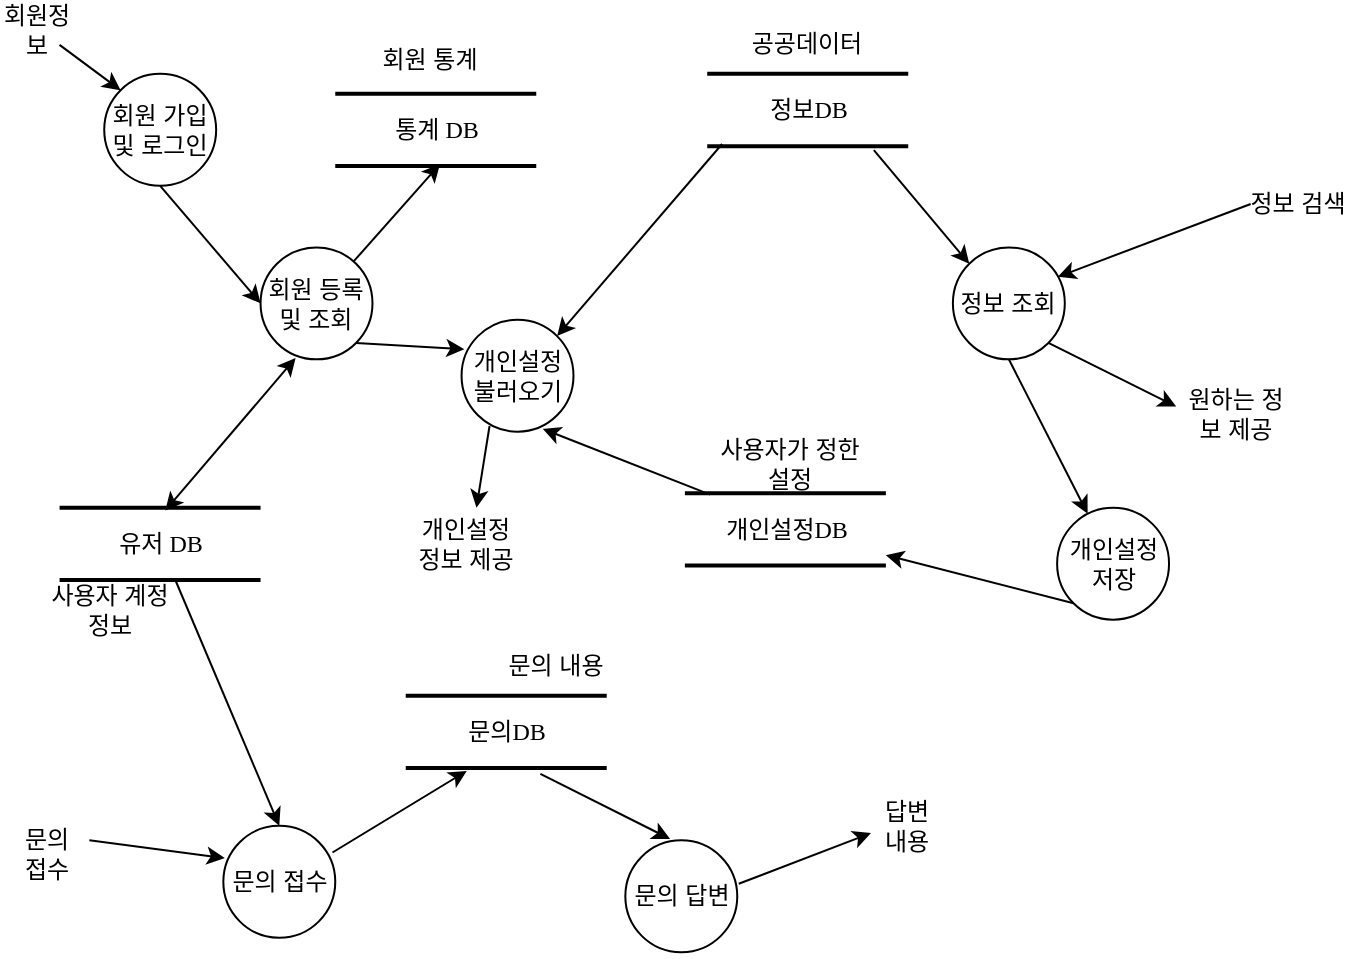 <mxfile version="15.5.2" type="device"><diagram name="Page-1" id="b520641d-4fe3-3701-9064-5fc419738815"><mxGraphModel dx="1326" dy="621" grid="1" gridSize="10" guides="1" tooltips="1" connect="1" arrows="1" fold="1" page="1" pageScale="1" pageWidth="1100" pageHeight="850" background="none" math="0" shadow="0"><root><mxCell id="0"/><mxCell id="1" parent="0"/><mxCell id="p5Oz71jo1Ou7mqjQ8eWV-2" value="" style="group;movable=0;resizable=0;rotatable=0;deletable=0;editable=0;connectable=0;" parent="1" vertex="1" connectable="0"><mxGeometry x="40" y="60" width="680" height="470" as="geometry"/></mxCell><mxCell id="DZ0jXEz0wKrmSG6A_Q6C-1" value="유저 DB" style="html=1;rounded=0;shadow=0;comic=0;labelBackgroundColor=none;strokeWidth=2;fontFamily=Verdana;fontSize=12;align=center;shape=mxgraph.ios7ui.horLines;" parent="p5Oz71jo1Ou7mqjQ8eWV-2" vertex="1"><mxGeometry x="29.778" y="245.846" width="100.5" height="36.154" as="geometry"/></mxCell><mxCell id="DZ0jXEz0wKrmSG6A_Q6C-2" value="회원 가입 및 로그인" style="ellipse;whiteSpace=wrap;html=1;aspect=fixed;" parent="p5Oz71jo1Ou7mqjQ8eWV-2" vertex="1"><mxGeometry x="52.111" y="28.923" width="55.966" height="55.966" as="geometry"/></mxCell><mxCell id="DZ0jXEz0wKrmSG6A_Q6C-3" value="개인설정 불러오기" style="ellipse;whiteSpace=wrap;html=1;aspect=fixed;" parent="p5Oz71jo1Ou7mqjQ8eWV-2" vertex="1"><mxGeometry x="230.778" y="151.846" width="55.966" height="55.966" as="geometry"/></mxCell><mxCell id="DZ0jXEz0wKrmSG6A_Q6C-4" value="정보 조회" style="ellipse;whiteSpace=wrap;html=1;aspect=fixed;" parent="p5Oz71jo1Ou7mqjQ8eWV-2" vertex="1"><mxGeometry x="476.444" y="115.692" width="55.966" height="55.966" as="geometry"/></mxCell><mxCell id="DZ0jXEz0wKrmSG6A_Q6C-5" value="개인설정 저장" style="ellipse;whiteSpace=wrap;html=1;aspect=fixed;" parent="p5Oz71jo1Ou7mqjQ8eWV-2" vertex="1"><mxGeometry x="528.556" y="245.846" width="55.966" height="55.966" as="geometry"/></mxCell><mxCell id="DZ0jXEz0wKrmSG6A_Q6C-6" value="문의 접수" style="ellipse;whiteSpace=wrap;html=1;aspect=fixed;" parent="p5Oz71jo1Ou7mqjQ8eWV-2" vertex="1"><mxGeometry x="111.667" y="404.923" width="55.966" height="55.966" as="geometry"/></mxCell><mxCell id="DZ0jXEz0wKrmSG6A_Q6C-8" value="문의 답변" style="ellipse;whiteSpace=wrap;html=1;aspect=fixed;" parent="p5Oz71jo1Ou7mqjQ8eWV-2" vertex="1"><mxGeometry x="312.667" y="412.154" width="55.966" height="55.966" as="geometry"/></mxCell><mxCell id="DZ0jXEz0wKrmSG6A_Q6C-9" value="정보DB" style="html=1;rounded=0;shadow=0;comic=0;labelBackgroundColor=none;strokeWidth=2;fontFamily=Verdana;fontSize=12;align=center;shape=mxgraph.ios7ui.horLines;" parent="p5Oz71jo1Ou7mqjQ8eWV-2" vertex="1"><mxGeometry x="353.611" y="28.923" width="100.5" height="36.154" as="geometry"/></mxCell><mxCell id="DZ0jXEz0wKrmSG6A_Q6C-10" value="문의DB" style="html=1;rounded=0;shadow=0;comic=0;labelBackgroundColor=none;strokeWidth=2;fontFamily=Verdana;fontSize=12;align=center;shape=mxgraph.ios7ui.horLines;" parent="p5Oz71jo1Ou7mqjQ8eWV-2" vertex="1"><mxGeometry x="202.861" y="339.846" width="100.5" height="36.154" as="geometry"/></mxCell><mxCell id="DZ0jXEz0wKrmSG6A_Q6C-11" value="개인설정DB" style="html=1;rounded=0;shadow=0;comic=0;labelBackgroundColor=none;strokeWidth=2;fontFamily=Verdana;fontSize=12;align=center;shape=mxgraph.ios7ui.horLines;" parent="p5Oz71jo1Ou7mqjQ8eWV-2" vertex="1"><mxGeometry x="342.444" y="238.615" width="100.5" height="36.154" as="geometry"/></mxCell><mxCell id="DZ0jXEz0wKrmSG6A_Q6C-12" value="" style="endArrow=classic;html=1;entryX=0;entryY=0;entryDx=0;entryDy=0;" parent="p5Oz71jo1Ou7mqjQ8eWV-2" target="DZ0jXEz0wKrmSG6A_Q6C-2" edge="1"><mxGeometry width="50" height="50" relative="1" as="geometry"><mxPoint x="29.778" y="14.462" as="sourcePoint"/><mxPoint x="402" y="65.077" as="targetPoint"/></mxGeometry></mxCell><mxCell id="DZ0jXEz0wKrmSG6A_Q6C-13" value="회원정보" style="text;html=1;strokeColor=none;fillColor=none;align=center;verticalAlign=middle;whiteSpace=wrap;rounded=0;" parent="p5Oz71jo1Ou7mqjQ8eWV-2" vertex="1"><mxGeometry width="37.222" height="14.462" as="geometry"/></mxCell><mxCell id="DZ0jXEz0wKrmSG6A_Q6C-14" value="회원 등록 및 조회" style="ellipse;whiteSpace=wrap;html=1;aspect=fixed;" parent="p5Oz71jo1Ou7mqjQ8eWV-2" vertex="1"><mxGeometry x="130.279" y="115.697" width="55.966" height="55.966" as="geometry"/></mxCell><mxCell id="DZ0jXEz0wKrmSG6A_Q6C-15" value="" style="endArrow=classic;html=1;exitX=0.5;exitY=1;exitDx=0;exitDy=0;entryX=0;entryY=0.5;entryDx=0;entryDy=0;" parent="p5Oz71jo1Ou7mqjQ8eWV-2" source="DZ0jXEz0wKrmSG6A_Q6C-2" target="DZ0jXEz0wKrmSG6A_Q6C-14" edge="1"><mxGeometry width="50" height="50" relative="1" as="geometry"><mxPoint x="364.778" y="101.231" as="sourcePoint"/><mxPoint x="156.333" y="57.846" as="targetPoint"/></mxGeometry></mxCell><mxCell id="DZ0jXEz0wKrmSG6A_Q6C-16" value="" style="endArrow=classic;startArrow=classic;html=1;entryX=0.526;entryY=0.04;entryDx=0;entryDy=0;entryPerimeter=0;exitX=0.313;exitY=0.988;exitDx=0;exitDy=0;exitPerimeter=0;" parent="p5Oz71jo1Ou7mqjQ8eWV-2" source="DZ0jXEz0wKrmSG6A_Q6C-14" target="DZ0jXEz0wKrmSG6A_Q6C-1" edge="1"><mxGeometry width="50" height="50" relative="1" as="geometry"><mxPoint x="364.778" y="173.538" as="sourcePoint"/><mxPoint x="402" y="137.385" as="targetPoint"/></mxGeometry></mxCell><mxCell id="DZ0jXEz0wKrmSG6A_Q6C-18" value="사용자 계정 정보" style="text;html=1;strokeColor=none;fillColor=none;align=center;verticalAlign=middle;whiteSpace=wrap;rounded=0;" parent="p5Oz71jo1Ou7mqjQ8eWV-2" vertex="1"><mxGeometry x="20.005" y="290.001" width="69.792" height="14.462" as="geometry"/></mxCell><mxCell id="DZ0jXEz0wKrmSG6A_Q6C-19" value="" style="endArrow=classic;html=1;exitX=1;exitY=1;exitDx=0;exitDy=0;entryX=0.025;entryY=0.263;entryDx=0;entryDy=0;entryPerimeter=0;" parent="p5Oz71jo1Ou7mqjQ8eWV-2" source="DZ0jXEz0wKrmSG6A_Q6C-14" target="DZ0jXEz0wKrmSG6A_Q6C-3" edge="1"><mxGeometry width="50" height="50" relative="1" as="geometry"><mxPoint x="364.778" y="159.077" as="sourcePoint"/><mxPoint x="402" y="122.923" as="targetPoint"/></mxGeometry></mxCell><mxCell id="DZ0jXEz0wKrmSG6A_Q6C-20" value="" style="endArrow=classic;html=1;entryX=0.725;entryY=0.975;entryDx=0;entryDy=0;entryPerimeter=0;exitX=0.126;exitY=0.02;exitDx=0;exitDy=0;exitPerimeter=0;" parent="p5Oz71jo1Ou7mqjQ8eWV-2" source="DZ0jXEz0wKrmSG6A_Q6C-11" target="DZ0jXEz0wKrmSG6A_Q6C-3" edge="1"><mxGeometry width="50" height="50" relative="1" as="geometry"><mxPoint x="364.778" y="231.385" as="sourcePoint"/><mxPoint x="402" y="195.231" as="targetPoint"/></mxGeometry></mxCell><mxCell id="DZ0jXEz0wKrmSG6A_Q6C-21" value="사용자가 정한 설정" style="text;html=1;strokeColor=none;fillColor=none;align=center;verticalAlign=middle;whiteSpace=wrap;rounded=0;" parent="p5Oz71jo1Ou7mqjQ8eWV-2" vertex="1"><mxGeometry x="353.611" y="216.923" width="81.889" height="14.462" as="geometry"/></mxCell><mxCell id="DZ0jXEz0wKrmSG6A_Q6C-22" value="" style="endArrow=classic;html=1;exitX=0;exitY=1;exitDx=0;exitDy=0;" parent="p5Oz71jo1Ou7mqjQ8eWV-2" source="DZ0jXEz0wKrmSG6A_Q6C-5" target="DZ0jXEz0wKrmSG6A_Q6C-11" edge="1"><mxGeometry width="50" height="50" relative="1" as="geometry"><mxPoint x="364.778" y="209.692" as="sourcePoint"/><mxPoint x="402" y="173.538" as="targetPoint"/></mxGeometry></mxCell><mxCell id="DZ0jXEz0wKrmSG6A_Q6C-25" value="공공데이터" style="text;html=1;strokeColor=none;fillColor=none;align=center;verticalAlign=middle;whiteSpace=wrap;rounded=0;" parent="p5Oz71jo1Ou7mqjQ8eWV-2" vertex="1"><mxGeometry x="372.222" y="7.231" width="63.278" height="14.462" as="geometry"/></mxCell><mxCell id="DZ0jXEz0wKrmSG6A_Q6C-26" value="" style="endArrow=classic;html=1;entryX=0.938;entryY=0.263;entryDx=0;entryDy=0;entryPerimeter=0;" parent="p5Oz71jo1Ou7mqjQ8eWV-2" target="DZ0jXEz0wKrmSG6A_Q6C-4" edge="1"><mxGeometry width="50" height="50" relative="1" as="geometry"><mxPoint x="625.333" y="94" as="sourcePoint"/><mxPoint x="409.444" y="188" as="targetPoint"/></mxGeometry></mxCell><mxCell id="DZ0jXEz0wKrmSG6A_Q6C-28" value="정보 검색" style="text;html=1;strokeColor=none;fillColor=none;align=center;verticalAlign=middle;whiteSpace=wrap;rounded=0;" parent="p5Oz71jo1Ou7mqjQ8eWV-2" vertex="1"><mxGeometry x="617.89" y="86.77" width="62.11" height="14.46" as="geometry"/></mxCell><mxCell id="DZ0jXEz0wKrmSG6A_Q6C-31" value="" style="endArrow=classic;html=1;exitX=0.5;exitY=1;exitDx=0;exitDy=0;" parent="p5Oz71jo1Ou7mqjQ8eWV-2" source="DZ0jXEz0wKrmSG6A_Q6C-4" target="DZ0jXEz0wKrmSG6A_Q6C-5" edge="1"><mxGeometry width="50" height="50" relative="1" as="geometry"><mxPoint x="364.778" y="188" as="sourcePoint"/><mxPoint x="402" y="151.846" as="targetPoint"/></mxGeometry></mxCell><mxCell id="DZ0jXEz0wKrmSG6A_Q6C-32" value="" style="endArrow=classic;html=1;exitX=1;exitY=1;exitDx=0;exitDy=0;" parent="p5Oz71jo1Ou7mqjQ8eWV-2" source="DZ0jXEz0wKrmSG6A_Q6C-4" edge="1"><mxGeometry width="50" height="50" relative="1" as="geometry"><mxPoint x="364.778" y="188" as="sourcePoint"/><mxPoint x="588.111" y="195.231" as="targetPoint"/></mxGeometry></mxCell><mxCell id="DZ0jXEz0wKrmSG6A_Q6C-33" value="원하는 정보 제공" style="text;html=1;strokeColor=none;fillColor=none;align=center;verticalAlign=middle;whiteSpace=wrap;rounded=0;" parent="p5Oz71jo1Ou7mqjQ8eWV-2" vertex="1"><mxGeometry x="588.111" y="188" width="59.556" height="21.692" as="geometry"/></mxCell><mxCell id="DZ0jXEz0wKrmSG6A_Q6C-34" value="" style="endArrow=classic;html=1;entryX=0.013;entryY=0.288;entryDx=0;entryDy=0;entryPerimeter=0;" parent="p5Oz71jo1Ou7mqjQ8eWV-2" target="DZ0jXEz0wKrmSG6A_Q6C-6" edge="1"><mxGeometry width="50" height="50" relative="1" as="geometry"><mxPoint x="44.667" y="412.154" as="sourcePoint"/><mxPoint x="402" y="289.231" as="targetPoint"/></mxGeometry></mxCell><mxCell id="DZ0jXEz0wKrmSG6A_Q6C-35" value="문의 접수" style="text;html=1;strokeColor=none;fillColor=none;align=center;verticalAlign=middle;whiteSpace=wrap;rounded=0;" parent="p5Oz71jo1Ou7mqjQ8eWV-2" vertex="1"><mxGeometry x="7.44" y="412.15" width="32.56" height="14.46" as="geometry"/></mxCell><mxCell id="DZ0jXEz0wKrmSG6A_Q6C-36" value="" style="endArrow=classic;html=1;exitX=1.013;exitY=0.388;exitDx=0;exitDy=0;exitPerimeter=0;entryX=0;entryY=0.75;entryDx=0;entryDy=0;" parent="p5Oz71jo1Ou7mqjQ8eWV-2" source="DZ0jXEz0wKrmSG6A_Q6C-8" target="DZ0jXEz0wKrmSG6A_Q6C-37" edge="1"><mxGeometry width="50" height="50" relative="1" as="geometry"><mxPoint x="364.778" y="318.154" as="sourcePoint"/><mxPoint x="424.333" y="462.769" as="targetPoint"/></mxGeometry></mxCell><mxCell id="DZ0jXEz0wKrmSG6A_Q6C-37" value="답변 내용" style="text;html=1;strokeColor=none;fillColor=none;align=center;verticalAlign=middle;whiteSpace=wrap;rounded=0;" parent="p5Oz71jo1Ou7mqjQ8eWV-2" vertex="1"><mxGeometry x="435.5" y="397.69" width="34.5" height="14.46" as="geometry"/></mxCell><mxCell id="DZ0jXEz0wKrmSG6A_Q6C-38" value="" style="endArrow=classic;html=1;entryX=0.304;entryY=1.04;entryDx=0;entryDy=0;entryPerimeter=0;exitX=0.975;exitY=0.238;exitDx=0;exitDy=0;exitPerimeter=0;" parent="p5Oz71jo1Ou7mqjQ8eWV-2" source="DZ0jXEz0wKrmSG6A_Q6C-6" target="DZ0jXEz0wKrmSG6A_Q6C-10" edge="1"><mxGeometry width="50" height="50" relative="1" as="geometry"><mxPoint x="364.778" y="390.462" as="sourcePoint"/><mxPoint x="402" y="354.308" as="targetPoint"/></mxGeometry></mxCell><mxCell id="DZ0jXEz0wKrmSG6A_Q6C-39" value="문의 내용" style="text;html=1;strokeColor=none;fillColor=none;align=center;verticalAlign=middle;whiteSpace=wrap;rounded=0;" parent="p5Oz71jo1Ou7mqjQ8eWV-2" vertex="1"><mxGeometry x="245.67" y="318.15" width="64.33" height="14.46" as="geometry"/></mxCell><mxCell id="DZ0jXEz0wKrmSG6A_Q6C-43" value="" style="endArrow=classic;html=1;entryX=0.4;entryY=-0.012;entryDx=0;entryDy=0;entryPerimeter=0;exitX=0.67;exitY=1.08;exitDx=0;exitDy=0;exitPerimeter=0;" parent="p5Oz71jo1Ou7mqjQ8eWV-2" source="DZ0jXEz0wKrmSG6A_Q6C-10" target="DZ0jXEz0wKrmSG6A_Q6C-8" edge="1"><mxGeometry width="50" height="50" relative="1" as="geometry"><mxPoint x="178.667" y="426.615" as="sourcePoint"/><mxPoint x="215.889" y="390.462" as="targetPoint"/></mxGeometry></mxCell><mxCell id="DZ0jXEz0wKrmSG6A_Q6C-44" value="" style="endArrow=classic;html=1;exitX=0.25;exitY=0.95;exitDx=0;exitDy=0;exitPerimeter=0;" parent="p5Oz71jo1Ou7mqjQ8eWV-2" source="DZ0jXEz0wKrmSG6A_Q6C-3" edge="1"><mxGeometry width="50" height="50" relative="1" as="geometry"><mxPoint x="364.778" y="238.615" as="sourcePoint"/><mxPoint x="238.222" y="245.846" as="targetPoint"/></mxGeometry></mxCell><mxCell id="DZ0jXEz0wKrmSG6A_Q6C-45" value="개인설정 정보 제공" style="text;html=1;strokeColor=none;fillColor=none;align=center;verticalAlign=middle;whiteSpace=wrap;rounded=0;" parent="p5Oz71jo1Ou7mqjQ8eWV-2" vertex="1"><mxGeometry x="202.861" y="256.692" width="59.556" height="14.462" as="geometry"/></mxCell><mxCell id="H1FOviYQ_kzlXBG6Xoaf-2" value="" style="endArrow=classic;html=1;exitX=0.074;exitY=0.97;exitDx=0;exitDy=0;exitPerimeter=0;entryX=1;entryY=0;entryDx=0;entryDy=0;" parent="p5Oz71jo1Ou7mqjQ8eWV-2" source="DZ0jXEz0wKrmSG6A_Q6C-9" target="DZ0jXEz0wKrmSG6A_Q6C-3" edge="1"><mxGeometry width="50" height="50" relative="1" as="geometry"><mxPoint x="254.769" y="215.014" as="sourcePoint"/><mxPoint x="248.222" y="255.846" as="targetPoint"/></mxGeometry></mxCell><mxCell id="NfFVdDSUDjKSMQJRQybO-6" value="" style="endArrow=classic;html=1;exitX=0.829;exitY=1.056;exitDx=0;exitDy=0;exitPerimeter=0;entryX=0;entryY=0;entryDx=0;entryDy=0;" parent="p5Oz71jo1Ou7mqjQ8eWV-2" source="DZ0jXEz0wKrmSG6A_Q6C-9" target="DZ0jXEz0wKrmSG6A_Q6C-4" edge="1"><mxGeometry width="50" height="50" relative="1" as="geometry"><mxPoint x="371.048" y="73.992" as="sourcePoint"/><mxPoint x="288.548" y="170.042" as="targetPoint"/></mxGeometry></mxCell><mxCell id="NfFVdDSUDjKSMQJRQybO-9" value="" style="endArrow=classic;html=1;entryX=0.5;entryY=0;entryDx=0;entryDy=0;" parent="p5Oz71jo1Ou7mqjQ8eWV-2" source="DZ0jXEz0wKrmSG6A_Q6C-1" target="DZ0jXEz0wKrmSG6A_Q6C-6" edge="1"><mxGeometry width="50" height="50" relative="1" as="geometry"><mxPoint x="381.048" y="83.992" as="sourcePoint"/><mxPoint x="298.548" y="180.042" as="targetPoint"/></mxGeometry></mxCell><mxCell id="JB35U-JpSV7mdu_AHDgv-43" value="통계 DB" style="html=1;rounded=0;shadow=0;comic=0;labelBackgroundColor=none;strokeWidth=2;fontFamily=Verdana;fontSize=12;align=center;shape=mxgraph.ios7ui.horLines;" vertex="1" parent="p5Oz71jo1Ou7mqjQ8eWV-2"><mxGeometry x="167.631" y="38.833" width="100.5" height="36.154" as="geometry"/></mxCell><mxCell id="JB35U-JpSV7mdu_AHDgv-2" value="" style="endArrow=classic;html=1;entryX=0.521;entryY=0.973;entryDx=0;entryDy=0;entryPerimeter=0;" edge="1" parent="p5Oz71jo1Ou7mqjQ8eWV-2" source="DZ0jXEz0wKrmSG6A_Q6C-14" target="JB35U-JpSV7mdu_AHDgv-43"><mxGeometry width="50" height="50" relative="1" as="geometry"><mxPoint x="188.049" y="173.467" as="sourcePoint"/><mxPoint x="210" y="70" as="targetPoint"/></mxGeometry></mxCell><mxCell id="JB35U-JpSV7mdu_AHDgv-47" value="회원 통계" style="text;html=1;strokeColor=none;fillColor=none;align=center;verticalAlign=middle;whiteSpace=wrap;rounded=0;" vertex="1" parent="p5Oz71jo1Ou7mqjQ8eWV-2"><mxGeometry x="180" y="14.46" width="69.52" height="14.46" as="geometry"/></mxCell></root></mxGraphModel></diagram></mxfile>